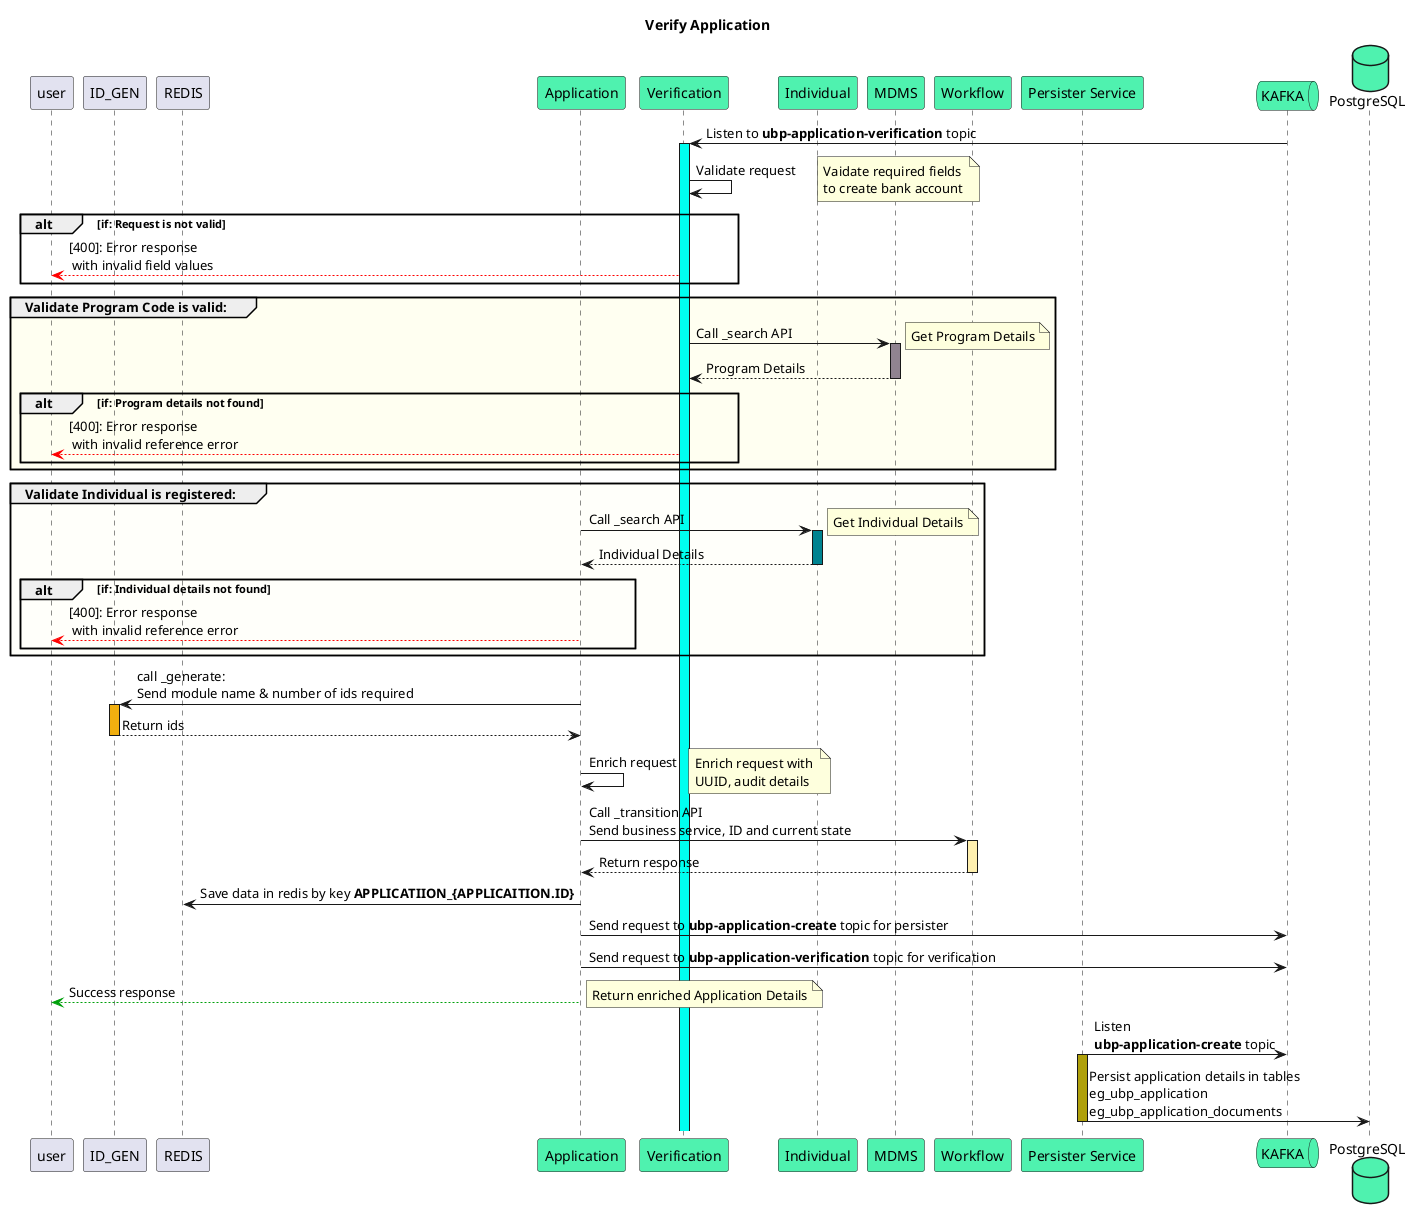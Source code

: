 @startuml
title Verify Application
participant APPLICATION as "Application" order 1 #4Ff2AF
participant VERIFICATION as "Verification" order 2 #4Ff2AF
participant INDIVIDUAL as "Individual" order 2 #4Ff2AF
participant MDMS as "MDMS" order 3 #4Ff2AF
participant WORKFLOW as "Workflow" order 5 #4Ff2AF
participant PERSISTER as "Persister Service" order 6 #4Ff2AF
queue KAFKA as "KAFKA" order 6 #4Ff2AF
database DB as "PostgreSQL" order 8 #4Ff2AF

note top: Enter Individual Id,\nProgram code, Document ids
VERIFICATION <- KAFKA: Listen to <b>ubp-application-verification</b> topic
activate VERIFICATION #00fff0
VERIFICATION -> VERIFICATION: Validate request
note right: Vaidate required fields \nto create bank account
alt if: Request is not valid
    user <-[#ff0000]- VERIFICATION: [400]: Error response\n with invalid field values
end

group #fffff1 Validate Program Code is valid:
        VERIFICATION -> MDMS: Call _search API
        note right: Get Program Details
        activate MDMS #908390
        VERIFICATION <-- MDMS: Program Details
        deactivate MDMS
    alt if: Program details not found
        user <-[#ff0000]- VERIFICATION: [400]: Error response\n with invalid reference error
    end
end

group #fffffa Validate Individual is registered:
    APPLICATION -> INDIVIDUAL: Call _search API
    note right: Get Individual Details
    activate INDIVIDUAL #008390
    APPLICATION <-- INDIVIDUAL: Individual Details
    deactivate INDIVIDUAL
    alt if: Individual details not found
        user <-[#ff0000]- APPLICATION: [400]: Error response\n with invalid reference error
    end
end

APPLICATION -> ID_GEN: call _generate: \nSend module name & number of ids required
activate ID_GEN #F1aF0F
APPLICATION <-- ID_GEN: Return ids
deactivate ID_GEN

APPLICATION -> APPLICATION: Enrich request
note right: Enrich request with \nUUID, audit details

APPLICATION -> WORKFLOW: Call _transition API\nSend business service, ID and current state
activate WORKFLOW #FFf0aF
APPLICATION <-- WORKFLOW: Return response
deactivate WORKFLOW

APPLICATION -> REDIS: Save data in redis by key <b>APPLICATIION_{APPLICAITION.ID}

APPLICATION -> KAFKA: Send request to <b>ubp-application-create</b> topic for persister
APPLICATION -> KAFKA: Send request to <b>ubp-application-verification</b> topic for verification

user <-[#00a00b]- APPLICATION: Success response
note right: Return enriched Application Details
deactivate APPLICATION
deactivate user

KAFKA <- PERSISTER: Listen \n<b>ubp-application-create</b> topic
activate PERSISTER #aFa00b
PERSISTER -> DB: Persist application details in tables\neg_ubp_application\neg_ubp_application_documents
deactivate PERSISTER

@enduml